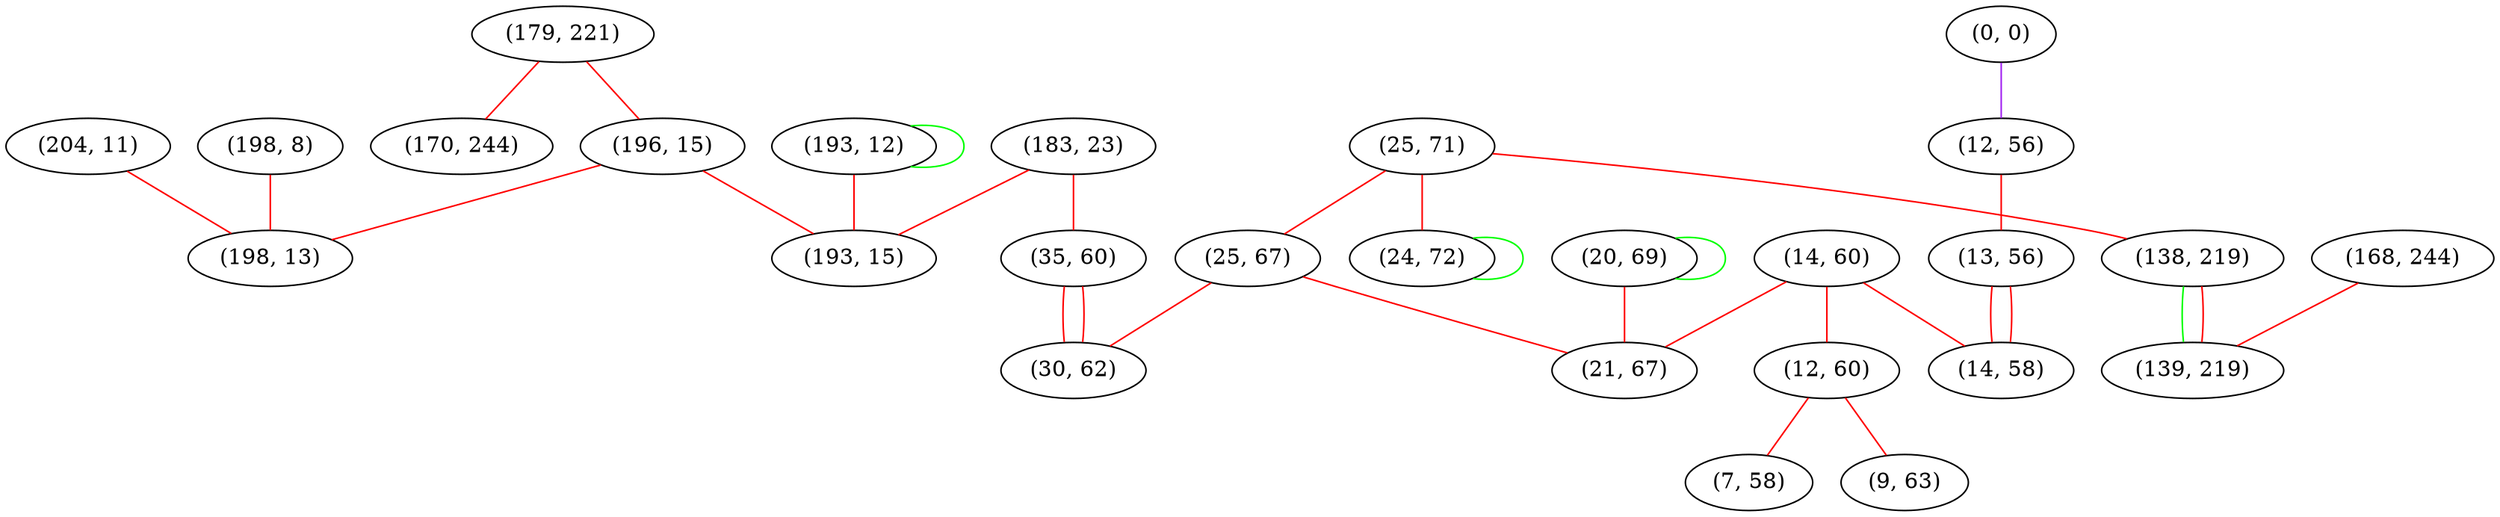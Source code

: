 graph "" {
"(179, 221)";
"(183, 23)";
"(25, 71)";
"(0, 0)";
"(204, 11)";
"(20, 69)";
"(25, 67)";
"(14, 60)";
"(12, 60)";
"(198, 8)";
"(193, 12)";
"(196, 15)";
"(21, 67)";
"(170, 244)";
"(198, 13)";
"(24, 72)";
"(7, 58)";
"(193, 15)";
"(35, 60)";
"(30, 62)";
"(12, 56)";
"(13, 56)";
"(168, 244)";
"(14, 58)";
"(138, 219)";
"(139, 219)";
"(9, 63)";
"(179, 221)" -- "(196, 15)"  [color=red, key=0, weight=1];
"(179, 221)" -- "(170, 244)"  [color=red, key=0, weight=1];
"(183, 23)" -- "(35, 60)"  [color=red, key=0, weight=1];
"(183, 23)" -- "(193, 15)"  [color=red, key=0, weight=1];
"(25, 71)" -- "(25, 67)"  [color=red, key=0, weight=1];
"(25, 71)" -- "(138, 219)"  [color=red, key=0, weight=1];
"(25, 71)" -- "(24, 72)"  [color=red, key=0, weight=1];
"(0, 0)" -- "(12, 56)"  [color=purple, key=0, weight=4];
"(204, 11)" -- "(198, 13)"  [color=red, key=0, weight=1];
"(20, 69)" -- "(20, 69)"  [color=green, key=0, weight=2];
"(20, 69)" -- "(21, 67)"  [color=red, key=0, weight=1];
"(25, 67)" -- "(30, 62)"  [color=red, key=0, weight=1];
"(25, 67)" -- "(21, 67)"  [color=red, key=0, weight=1];
"(14, 60)" -- "(12, 60)"  [color=red, key=0, weight=1];
"(14, 60)" -- "(14, 58)"  [color=red, key=0, weight=1];
"(14, 60)" -- "(21, 67)"  [color=red, key=0, weight=1];
"(12, 60)" -- "(7, 58)"  [color=red, key=0, weight=1];
"(12, 60)" -- "(9, 63)"  [color=red, key=0, weight=1];
"(198, 8)" -- "(198, 13)"  [color=red, key=0, weight=1];
"(193, 12)" -- "(193, 12)"  [color=green, key=0, weight=2];
"(193, 12)" -- "(193, 15)"  [color=red, key=0, weight=1];
"(196, 15)" -- "(198, 13)"  [color=red, key=0, weight=1];
"(196, 15)" -- "(193, 15)"  [color=red, key=0, weight=1];
"(24, 72)" -- "(24, 72)"  [color=green, key=0, weight=2];
"(35, 60)" -- "(30, 62)"  [color=red, key=0, weight=1];
"(35, 60)" -- "(30, 62)"  [color=red, key=1, weight=1];
"(12, 56)" -- "(13, 56)"  [color=red, key=0, weight=1];
"(13, 56)" -- "(14, 58)"  [color=red, key=0, weight=1];
"(13, 56)" -- "(14, 58)"  [color=red, key=1, weight=1];
"(168, 244)" -- "(139, 219)"  [color=red, key=0, weight=1];
"(138, 219)" -- "(139, 219)"  [color=green, key=0, weight=2];
"(138, 219)" -- "(139, 219)"  [color=red, key=1, weight=1];
}
